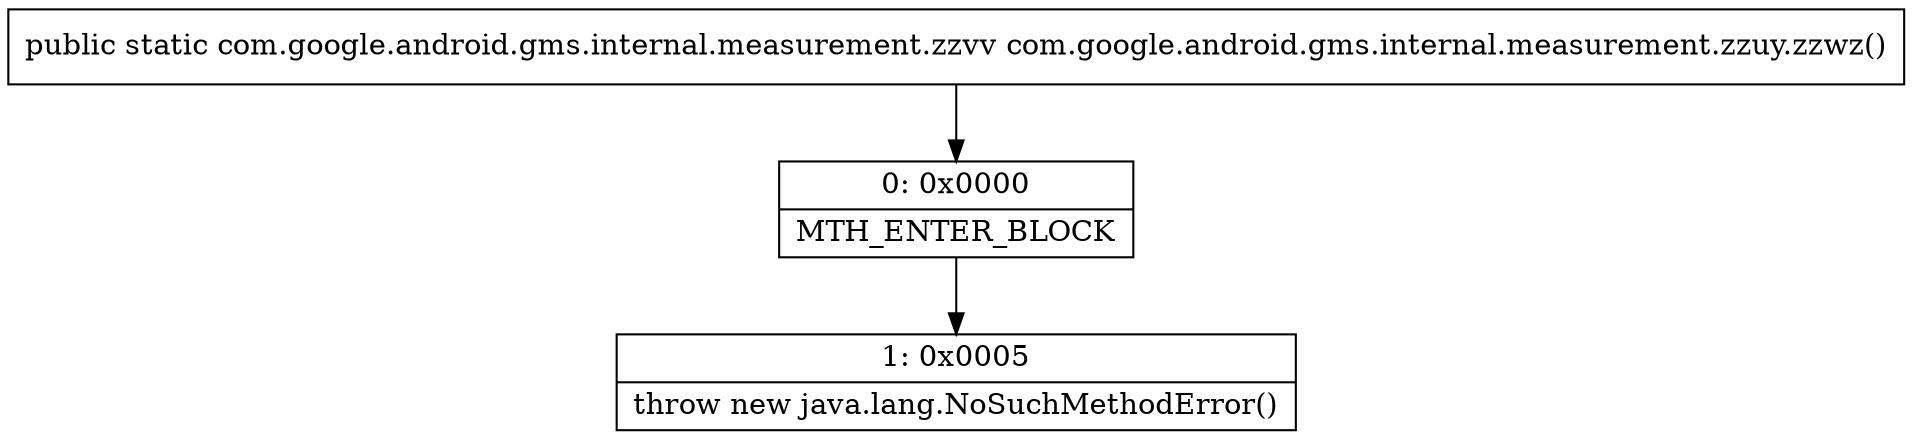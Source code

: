 digraph "CFG forcom.google.android.gms.internal.measurement.zzuy.zzwz()Lcom\/google\/android\/gms\/internal\/measurement\/zzvv;" {
Node_0 [shape=record,label="{0\:\ 0x0000|MTH_ENTER_BLOCK\l}"];
Node_1 [shape=record,label="{1\:\ 0x0005|throw new java.lang.NoSuchMethodError()\l}"];
MethodNode[shape=record,label="{public static com.google.android.gms.internal.measurement.zzvv com.google.android.gms.internal.measurement.zzuy.zzwz() }"];
MethodNode -> Node_0;
Node_0 -> Node_1;
}


